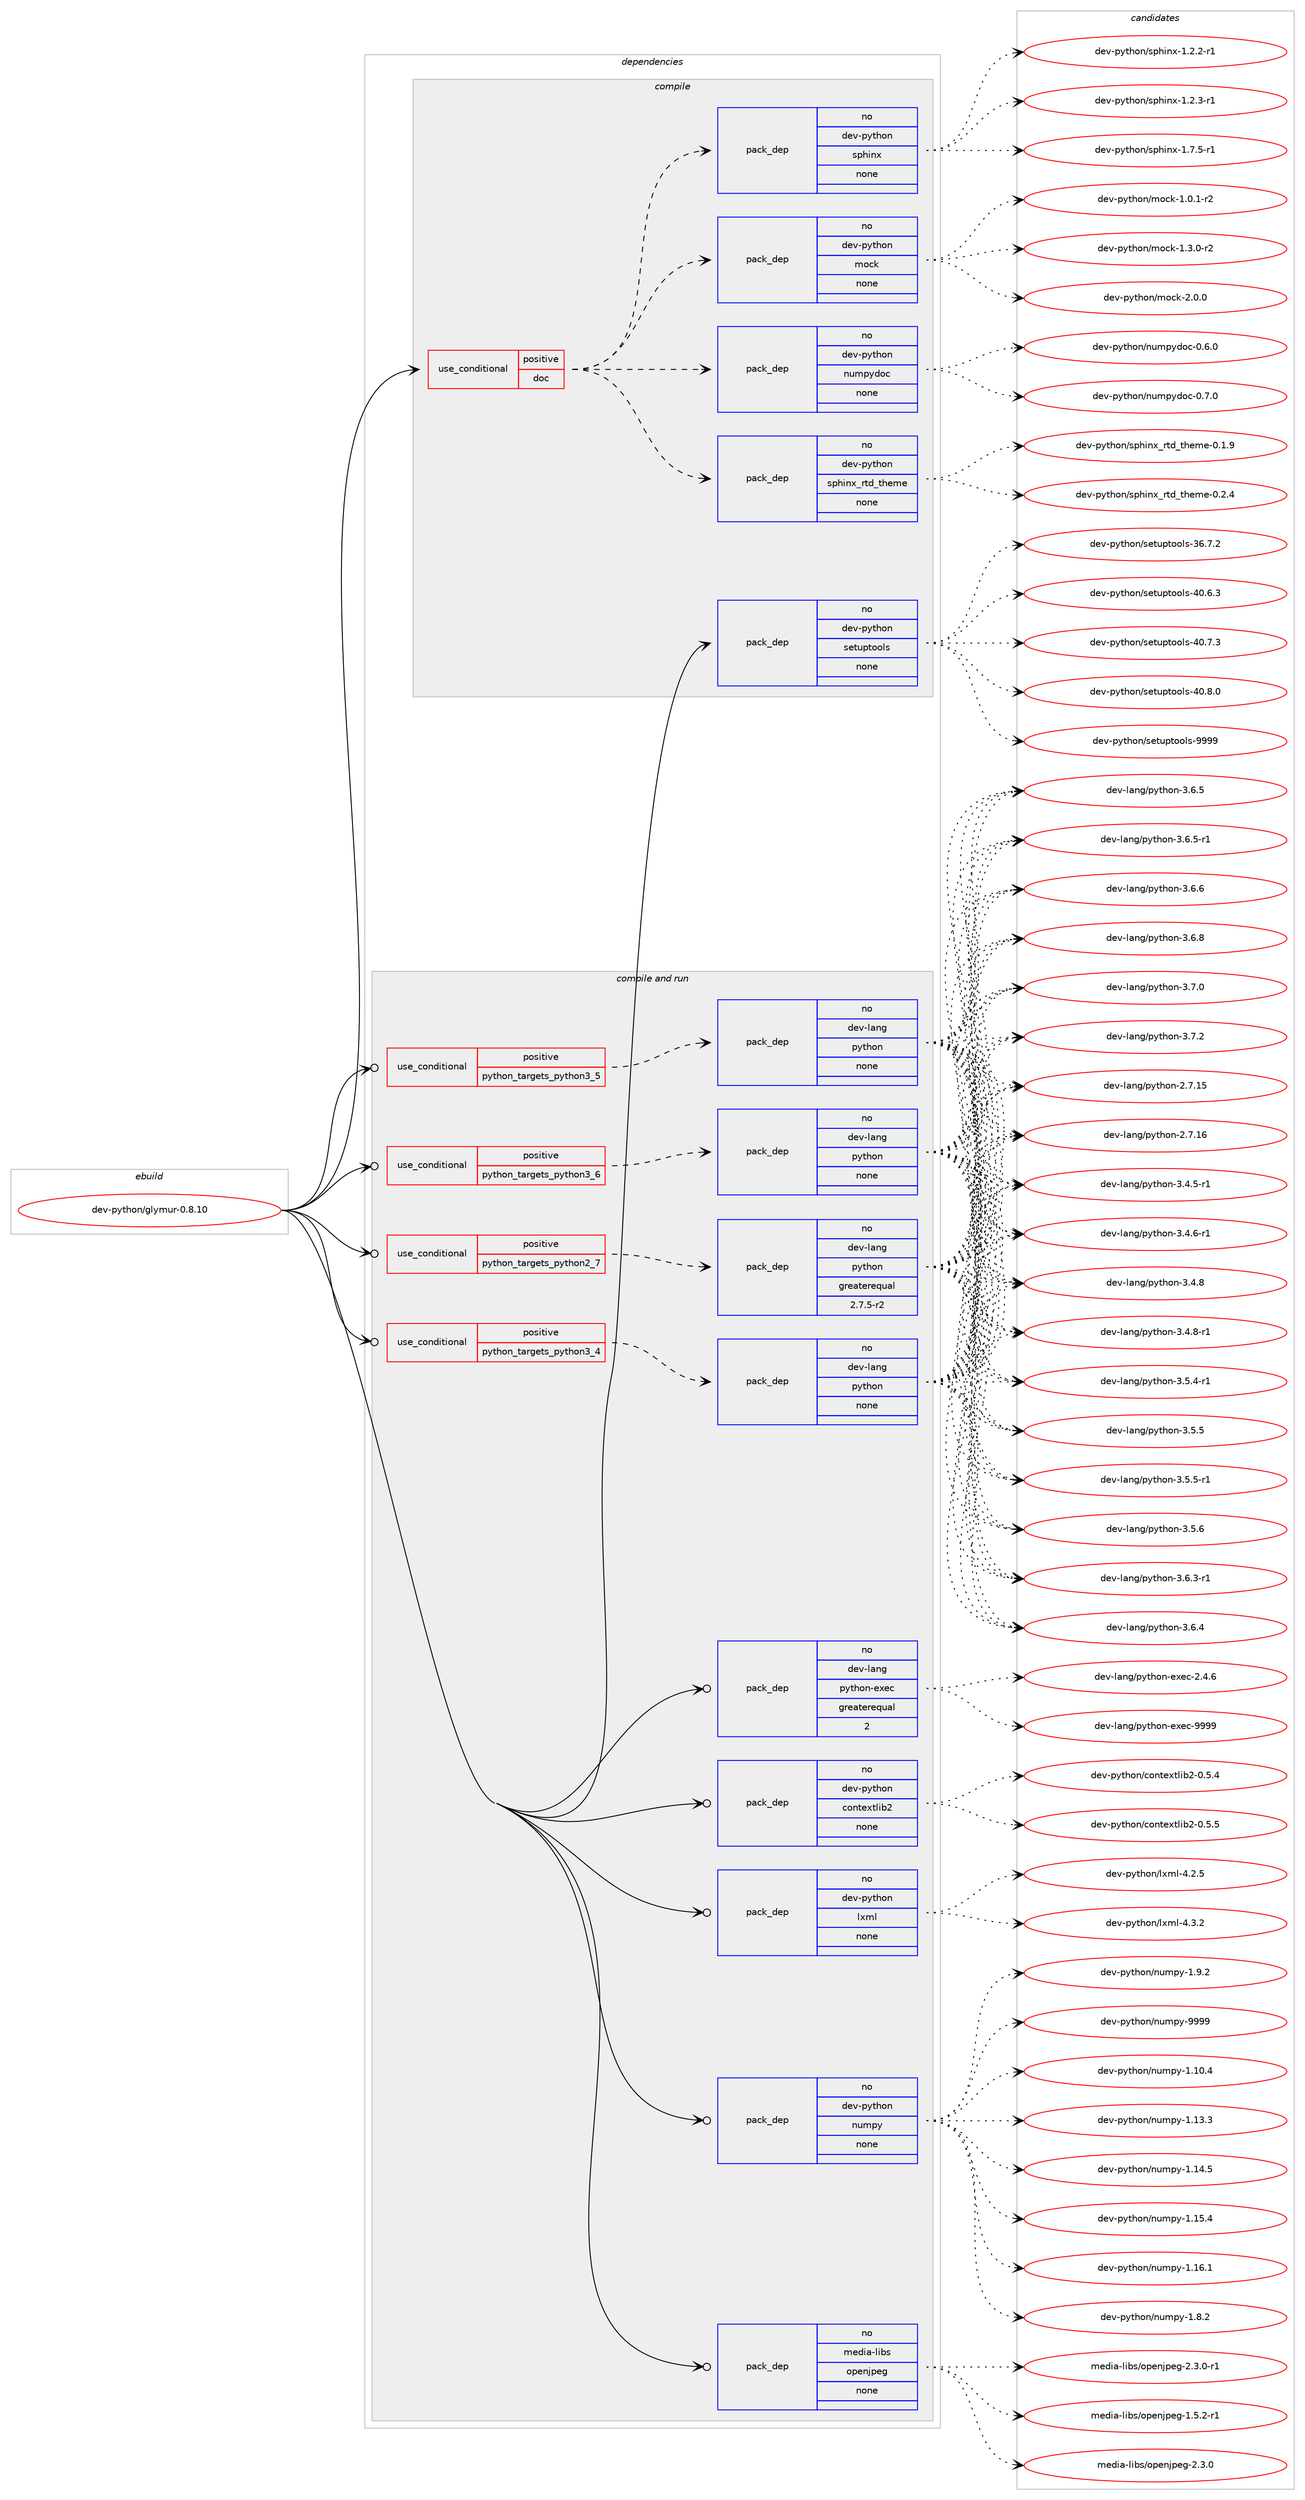 digraph prolog {

# *************
# Graph options
# *************

newrank=true;
concentrate=true;
compound=true;
graph [rankdir=LR,fontname=Helvetica,fontsize=10,ranksep=1.5];#, ranksep=2.5, nodesep=0.2];
edge  [arrowhead=vee];
node  [fontname=Helvetica,fontsize=10];

# **********
# The ebuild
# **********

subgraph cluster_leftcol {
color=gray;
rank=same;
label=<<i>ebuild</i>>;
id [label="dev-python/glymur-0.8.10", color=red, width=4, href="../dev-python/glymur-0.8.10.svg"];
}

# ****************
# The dependencies
# ****************

subgraph cluster_midcol {
color=gray;
label=<<i>dependencies</i>>;
subgraph cluster_compile {
fillcolor="#eeeeee";
style=filled;
label=<<i>compile</i>>;
subgraph cond375032 {
dependency1411468 [label=<<TABLE BORDER="0" CELLBORDER="1" CELLSPACING="0" CELLPADDING="4"><TR><TD ROWSPAN="3" CELLPADDING="10">use_conditional</TD></TR><TR><TD>positive</TD></TR><TR><TD>doc</TD></TR></TABLE>>, shape=none, color=red];
subgraph pack1013177 {
dependency1411469 [label=<<TABLE BORDER="0" CELLBORDER="1" CELLSPACING="0" CELLPADDING="4" WIDTH="220"><TR><TD ROWSPAN="6" CELLPADDING="30">pack_dep</TD></TR><TR><TD WIDTH="110">no</TD></TR><TR><TD>dev-python</TD></TR><TR><TD>mock</TD></TR><TR><TD>none</TD></TR><TR><TD></TD></TR></TABLE>>, shape=none, color=blue];
}
dependency1411468:e -> dependency1411469:w [weight=20,style="dashed",arrowhead="vee"];
subgraph pack1013178 {
dependency1411470 [label=<<TABLE BORDER="0" CELLBORDER="1" CELLSPACING="0" CELLPADDING="4" WIDTH="220"><TR><TD ROWSPAN="6" CELLPADDING="30">pack_dep</TD></TR><TR><TD WIDTH="110">no</TD></TR><TR><TD>dev-python</TD></TR><TR><TD>sphinx</TD></TR><TR><TD>none</TD></TR><TR><TD></TD></TR></TABLE>>, shape=none, color=blue];
}
dependency1411468:e -> dependency1411470:w [weight=20,style="dashed",arrowhead="vee"];
subgraph pack1013179 {
dependency1411471 [label=<<TABLE BORDER="0" CELLBORDER="1" CELLSPACING="0" CELLPADDING="4" WIDTH="220"><TR><TD ROWSPAN="6" CELLPADDING="30">pack_dep</TD></TR><TR><TD WIDTH="110">no</TD></TR><TR><TD>dev-python</TD></TR><TR><TD>sphinx_rtd_theme</TD></TR><TR><TD>none</TD></TR><TR><TD></TD></TR></TABLE>>, shape=none, color=blue];
}
dependency1411468:e -> dependency1411471:w [weight=20,style="dashed",arrowhead="vee"];
subgraph pack1013180 {
dependency1411472 [label=<<TABLE BORDER="0" CELLBORDER="1" CELLSPACING="0" CELLPADDING="4" WIDTH="220"><TR><TD ROWSPAN="6" CELLPADDING="30">pack_dep</TD></TR><TR><TD WIDTH="110">no</TD></TR><TR><TD>dev-python</TD></TR><TR><TD>numpydoc</TD></TR><TR><TD>none</TD></TR><TR><TD></TD></TR></TABLE>>, shape=none, color=blue];
}
dependency1411468:e -> dependency1411472:w [weight=20,style="dashed",arrowhead="vee"];
}
id:e -> dependency1411468:w [weight=20,style="solid",arrowhead="vee"];
subgraph pack1013181 {
dependency1411473 [label=<<TABLE BORDER="0" CELLBORDER="1" CELLSPACING="0" CELLPADDING="4" WIDTH="220"><TR><TD ROWSPAN="6" CELLPADDING="30">pack_dep</TD></TR><TR><TD WIDTH="110">no</TD></TR><TR><TD>dev-python</TD></TR><TR><TD>setuptools</TD></TR><TR><TD>none</TD></TR><TR><TD></TD></TR></TABLE>>, shape=none, color=blue];
}
id:e -> dependency1411473:w [weight=20,style="solid",arrowhead="vee"];
}
subgraph cluster_compileandrun {
fillcolor="#eeeeee";
style=filled;
label=<<i>compile and run</i>>;
subgraph cond375033 {
dependency1411474 [label=<<TABLE BORDER="0" CELLBORDER="1" CELLSPACING="0" CELLPADDING="4"><TR><TD ROWSPAN="3" CELLPADDING="10">use_conditional</TD></TR><TR><TD>positive</TD></TR><TR><TD>python_targets_python2_7</TD></TR></TABLE>>, shape=none, color=red];
subgraph pack1013182 {
dependency1411475 [label=<<TABLE BORDER="0" CELLBORDER="1" CELLSPACING="0" CELLPADDING="4" WIDTH="220"><TR><TD ROWSPAN="6" CELLPADDING="30">pack_dep</TD></TR><TR><TD WIDTH="110">no</TD></TR><TR><TD>dev-lang</TD></TR><TR><TD>python</TD></TR><TR><TD>greaterequal</TD></TR><TR><TD>2.7.5-r2</TD></TR></TABLE>>, shape=none, color=blue];
}
dependency1411474:e -> dependency1411475:w [weight=20,style="dashed",arrowhead="vee"];
}
id:e -> dependency1411474:w [weight=20,style="solid",arrowhead="odotvee"];
subgraph cond375034 {
dependency1411476 [label=<<TABLE BORDER="0" CELLBORDER="1" CELLSPACING="0" CELLPADDING="4"><TR><TD ROWSPAN="3" CELLPADDING="10">use_conditional</TD></TR><TR><TD>positive</TD></TR><TR><TD>python_targets_python3_4</TD></TR></TABLE>>, shape=none, color=red];
subgraph pack1013183 {
dependency1411477 [label=<<TABLE BORDER="0" CELLBORDER="1" CELLSPACING="0" CELLPADDING="4" WIDTH="220"><TR><TD ROWSPAN="6" CELLPADDING="30">pack_dep</TD></TR><TR><TD WIDTH="110">no</TD></TR><TR><TD>dev-lang</TD></TR><TR><TD>python</TD></TR><TR><TD>none</TD></TR><TR><TD></TD></TR></TABLE>>, shape=none, color=blue];
}
dependency1411476:e -> dependency1411477:w [weight=20,style="dashed",arrowhead="vee"];
}
id:e -> dependency1411476:w [weight=20,style="solid",arrowhead="odotvee"];
subgraph cond375035 {
dependency1411478 [label=<<TABLE BORDER="0" CELLBORDER="1" CELLSPACING="0" CELLPADDING="4"><TR><TD ROWSPAN="3" CELLPADDING="10">use_conditional</TD></TR><TR><TD>positive</TD></TR><TR><TD>python_targets_python3_5</TD></TR></TABLE>>, shape=none, color=red];
subgraph pack1013184 {
dependency1411479 [label=<<TABLE BORDER="0" CELLBORDER="1" CELLSPACING="0" CELLPADDING="4" WIDTH="220"><TR><TD ROWSPAN="6" CELLPADDING="30">pack_dep</TD></TR><TR><TD WIDTH="110">no</TD></TR><TR><TD>dev-lang</TD></TR><TR><TD>python</TD></TR><TR><TD>none</TD></TR><TR><TD></TD></TR></TABLE>>, shape=none, color=blue];
}
dependency1411478:e -> dependency1411479:w [weight=20,style="dashed",arrowhead="vee"];
}
id:e -> dependency1411478:w [weight=20,style="solid",arrowhead="odotvee"];
subgraph cond375036 {
dependency1411480 [label=<<TABLE BORDER="0" CELLBORDER="1" CELLSPACING="0" CELLPADDING="4"><TR><TD ROWSPAN="3" CELLPADDING="10">use_conditional</TD></TR><TR><TD>positive</TD></TR><TR><TD>python_targets_python3_6</TD></TR></TABLE>>, shape=none, color=red];
subgraph pack1013185 {
dependency1411481 [label=<<TABLE BORDER="0" CELLBORDER="1" CELLSPACING="0" CELLPADDING="4" WIDTH="220"><TR><TD ROWSPAN="6" CELLPADDING="30">pack_dep</TD></TR><TR><TD WIDTH="110">no</TD></TR><TR><TD>dev-lang</TD></TR><TR><TD>python</TD></TR><TR><TD>none</TD></TR><TR><TD></TD></TR></TABLE>>, shape=none, color=blue];
}
dependency1411480:e -> dependency1411481:w [weight=20,style="dashed",arrowhead="vee"];
}
id:e -> dependency1411480:w [weight=20,style="solid",arrowhead="odotvee"];
subgraph pack1013186 {
dependency1411482 [label=<<TABLE BORDER="0" CELLBORDER="1" CELLSPACING="0" CELLPADDING="4" WIDTH="220"><TR><TD ROWSPAN="6" CELLPADDING="30">pack_dep</TD></TR><TR><TD WIDTH="110">no</TD></TR><TR><TD>dev-lang</TD></TR><TR><TD>python-exec</TD></TR><TR><TD>greaterequal</TD></TR><TR><TD>2</TD></TR></TABLE>>, shape=none, color=blue];
}
id:e -> dependency1411482:w [weight=20,style="solid",arrowhead="odotvee"];
subgraph pack1013187 {
dependency1411483 [label=<<TABLE BORDER="0" CELLBORDER="1" CELLSPACING="0" CELLPADDING="4" WIDTH="220"><TR><TD ROWSPAN="6" CELLPADDING="30">pack_dep</TD></TR><TR><TD WIDTH="110">no</TD></TR><TR><TD>dev-python</TD></TR><TR><TD>contextlib2</TD></TR><TR><TD>none</TD></TR><TR><TD></TD></TR></TABLE>>, shape=none, color=blue];
}
id:e -> dependency1411483:w [weight=20,style="solid",arrowhead="odotvee"];
subgraph pack1013188 {
dependency1411484 [label=<<TABLE BORDER="0" CELLBORDER="1" CELLSPACING="0" CELLPADDING="4" WIDTH="220"><TR><TD ROWSPAN="6" CELLPADDING="30">pack_dep</TD></TR><TR><TD WIDTH="110">no</TD></TR><TR><TD>dev-python</TD></TR><TR><TD>lxml</TD></TR><TR><TD>none</TD></TR><TR><TD></TD></TR></TABLE>>, shape=none, color=blue];
}
id:e -> dependency1411484:w [weight=20,style="solid",arrowhead="odotvee"];
subgraph pack1013189 {
dependency1411485 [label=<<TABLE BORDER="0" CELLBORDER="1" CELLSPACING="0" CELLPADDING="4" WIDTH="220"><TR><TD ROWSPAN="6" CELLPADDING="30">pack_dep</TD></TR><TR><TD WIDTH="110">no</TD></TR><TR><TD>dev-python</TD></TR><TR><TD>numpy</TD></TR><TR><TD>none</TD></TR><TR><TD></TD></TR></TABLE>>, shape=none, color=blue];
}
id:e -> dependency1411485:w [weight=20,style="solid",arrowhead="odotvee"];
subgraph pack1013190 {
dependency1411486 [label=<<TABLE BORDER="0" CELLBORDER="1" CELLSPACING="0" CELLPADDING="4" WIDTH="220"><TR><TD ROWSPAN="6" CELLPADDING="30">pack_dep</TD></TR><TR><TD WIDTH="110">no</TD></TR><TR><TD>media-libs</TD></TR><TR><TD>openjpeg</TD></TR><TR><TD>none</TD></TR><TR><TD></TD></TR></TABLE>>, shape=none, color=blue];
}
id:e -> dependency1411486:w [weight=20,style="solid",arrowhead="odotvee"];
}
subgraph cluster_run {
fillcolor="#eeeeee";
style=filled;
label=<<i>run</i>>;
}
}

# **************
# The candidates
# **************

subgraph cluster_choices {
rank=same;
color=gray;
label=<<i>candidates</i>>;

subgraph choice1013177 {
color=black;
nodesep=1;
choice1001011184511212111610411111047109111991074549464846494511450 [label="dev-python/mock-1.0.1-r2", color=red, width=4,href="../dev-python/mock-1.0.1-r2.svg"];
choice1001011184511212111610411111047109111991074549465146484511450 [label="dev-python/mock-1.3.0-r2", color=red, width=4,href="../dev-python/mock-1.3.0-r2.svg"];
choice100101118451121211161041111104710911199107455046484648 [label="dev-python/mock-2.0.0", color=red, width=4,href="../dev-python/mock-2.0.0.svg"];
dependency1411469:e -> choice1001011184511212111610411111047109111991074549464846494511450:w [style=dotted,weight="100"];
dependency1411469:e -> choice1001011184511212111610411111047109111991074549465146484511450:w [style=dotted,weight="100"];
dependency1411469:e -> choice100101118451121211161041111104710911199107455046484648:w [style=dotted,weight="100"];
}
subgraph choice1013178 {
color=black;
nodesep=1;
choice10010111845112121116104111110471151121041051101204549465046504511449 [label="dev-python/sphinx-1.2.2-r1", color=red, width=4,href="../dev-python/sphinx-1.2.2-r1.svg"];
choice10010111845112121116104111110471151121041051101204549465046514511449 [label="dev-python/sphinx-1.2.3-r1", color=red, width=4,href="../dev-python/sphinx-1.2.3-r1.svg"];
choice10010111845112121116104111110471151121041051101204549465546534511449 [label="dev-python/sphinx-1.7.5-r1", color=red, width=4,href="../dev-python/sphinx-1.7.5-r1.svg"];
dependency1411470:e -> choice10010111845112121116104111110471151121041051101204549465046504511449:w [style=dotted,weight="100"];
dependency1411470:e -> choice10010111845112121116104111110471151121041051101204549465046514511449:w [style=dotted,weight="100"];
dependency1411470:e -> choice10010111845112121116104111110471151121041051101204549465546534511449:w [style=dotted,weight="100"];
}
subgraph choice1013179 {
color=black;
nodesep=1;
choice10010111845112121116104111110471151121041051101209511411610095116104101109101454846494657 [label="dev-python/sphinx_rtd_theme-0.1.9", color=red, width=4,href="../dev-python/sphinx_rtd_theme-0.1.9.svg"];
choice10010111845112121116104111110471151121041051101209511411610095116104101109101454846504652 [label="dev-python/sphinx_rtd_theme-0.2.4", color=red, width=4,href="../dev-python/sphinx_rtd_theme-0.2.4.svg"];
dependency1411471:e -> choice10010111845112121116104111110471151121041051101209511411610095116104101109101454846494657:w [style=dotted,weight="100"];
dependency1411471:e -> choice10010111845112121116104111110471151121041051101209511411610095116104101109101454846504652:w [style=dotted,weight="100"];
}
subgraph choice1013180 {
color=black;
nodesep=1;
choice100101118451121211161041111104711011710911212110011199454846544648 [label="dev-python/numpydoc-0.6.0", color=red, width=4,href="../dev-python/numpydoc-0.6.0.svg"];
choice100101118451121211161041111104711011710911212110011199454846554648 [label="dev-python/numpydoc-0.7.0", color=red, width=4,href="../dev-python/numpydoc-0.7.0.svg"];
dependency1411472:e -> choice100101118451121211161041111104711011710911212110011199454846544648:w [style=dotted,weight="100"];
dependency1411472:e -> choice100101118451121211161041111104711011710911212110011199454846554648:w [style=dotted,weight="100"];
}
subgraph choice1013181 {
color=black;
nodesep=1;
choice100101118451121211161041111104711510111611711211611111110811545515446554650 [label="dev-python/setuptools-36.7.2", color=red, width=4,href="../dev-python/setuptools-36.7.2.svg"];
choice100101118451121211161041111104711510111611711211611111110811545524846544651 [label="dev-python/setuptools-40.6.3", color=red, width=4,href="../dev-python/setuptools-40.6.3.svg"];
choice100101118451121211161041111104711510111611711211611111110811545524846554651 [label="dev-python/setuptools-40.7.3", color=red, width=4,href="../dev-python/setuptools-40.7.3.svg"];
choice100101118451121211161041111104711510111611711211611111110811545524846564648 [label="dev-python/setuptools-40.8.0", color=red, width=4,href="../dev-python/setuptools-40.8.0.svg"];
choice10010111845112121116104111110471151011161171121161111111081154557575757 [label="dev-python/setuptools-9999", color=red, width=4,href="../dev-python/setuptools-9999.svg"];
dependency1411473:e -> choice100101118451121211161041111104711510111611711211611111110811545515446554650:w [style=dotted,weight="100"];
dependency1411473:e -> choice100101118451121211161041111104711510111611711211611111110811545524846544651:w [style=dotted,weight="100"];
dependency1411473:e -> choice100101118451121211161041111104711510111611711211611111110811545524846554651:w [style=dotted,weight="100"];
dependency1411473:e -> choice100101118451121211161041111104711510111611711211611111110811545524846564648:w [style=dotted,weight="100"];
dependency1411473:e -> choice10010111845112121116104111110471151011161171121161111111081154557575757:w [style=dotted,weight="100"];
}
subgraph choice1013182 {
color=black;
nodesep=1;
choice10010111845108971101034711212111610411111045504655464953 [label="dev-lang/python-2.7.15", color=red, width=4,href="../dev-lang/python-2.7.15.svg"];
choice10010111845108971101034711212111610411111045504655464954 [label="dev-lang/python-2.7.16", color=red, width=4,href="../dev-lang/python-2.7.16.svg"];
choice1001011184510897110103471121211161041111104551465246534511449 [label="dev-lang/python-3.4.5-r1", color=red, width=4,href="../dev-lang/python-3.4.5-r1.svg"];
choice1001011184510897110103471121211161041111104551465246544511449 [label="dev-lang/python-3.4.6-r1", color=red, width=4,href="../dev-lang/python-3.4.6-r1.svg"];
choice100101118451089711010347112121116104111110455146524656 [label="dev-lang/python-3.4.8", color=red, width=4,href="../dev-lang/python-3.4.8.svg"];
choice1001011184510897110103471121211161041111104551465246564511449 [label="dev-lang/python-3.4.8-r1", color=red, width=4,href="../dev-lang/python-3.4.8-r1.svg"];
choice1001011184510897110103471121211161041111104551465346524511449 [label="dev-lang/python-3.5.4-r1", color=red, width=4,href="../dev-lang/python-3.5.4-r1.svg"];
choice100101118451089711010347112121116104111110455146534653 [label="dev-lang/python-3.5.5", color=red, width=4,href="../dev-lang/python-3.5.5.svg"];
choice1001011184510897110103471121211161041111104551465346534511449 [label="dev-lang/python-3.5.5-r1", color=red, width=4,href="../dev-lang/python-3.5.5-r1.svg"];
choice100101118451089711010347112121116104111110455146534654 [label="dev-lang/python-3.5.6", color=red, width=4,href="../dev-lang/python-3.5.6.svg"];
choice1001011184510897110103471121211161041111104551465446514511449 [label="dev-lang/python-3.6.3-r1", color=red, width=4,href="../dev-lang/python-3.6.3-r1.svg"];
choice100101118451089711010347112121116104111110455146544652 [label="dev-lang/python-3.6.4", color=red, width=4,href="../dev-lang/python-3.6.4.svg"];
choice100101118451089711010347112121116104111110455146544653 [label="dev-lang/python-3.6.5", color=red, width=4,href="../dev-lang/python-3.6.5.svg"];
choice1001011184510897110103471121211161041111104551465446534511449 [label="dev-lang/python-3.6.5-r1", color=red, width=4,href="../dev-lang/python-3.6.5-r1.svg"];
choice100101118451089711010347112121116104111110455146544654 [label="dev-lang/python-3.6.6", color=red, width=4,href="../dev-lang/python-3.6.6.svg"];
choice100101118451089711010347112121116104111110455146544656 [label="dev-lang/python-3.6.8", color=red, width=4,href="../dev-lang/python-3.6.8.svg"];
choice100101118451089711010347112121116104111110455146554648 [label="dev-lang/python-3.7.0", color=red, width=4,href="../dev-lang/python-3.7.0.svg"];
choice100101118451089711010347112121116104111110455146554650 [label="dev-lang/python-3.7.2", color=red, width=4,href="../dev-lang/python-3.7.2.svg"];
dependency1411475:e -> choice10010111845108971101034711212111610411111045504655464953:w [style=dotted,weight="100"];
dependency1411475:e -> choice10010111845108971101034711212111610411111045504655464954:w [style=dotted,weight="100"];
dependency1411475:e -> choice1001011184510897110103471121211161041111104551465246534511449:w [style=dotted,weight="100"];
dependency1411475:e -> choice1001011184510897110103471121211161041111104551465246544511449:w [style=dotted,weight="100"];
dependency1411475:e -> choice100101118451089711010347112121116104111110455146524656:w [style=dotted,weight="100"];
dependency1411475:e -> choice1001011184510897110103471121211161041111104551465246564511449:w [style=dotted,weight="100"];
dependency1411475:e -> choice1001011184510897110103471121211161041111104551465346524511449:w [style=dotted,weight="100"];
dependency1411475:e -> choice100101118451089711010347112121116104111110455146534653:w [style=dotted,weight="100"];
dependency1411475:e -> choice1001011184510897110103471121211161041111104551465346534511449:w [style=dotted,weight="100"];
dependency1411475:e -> choice100101118451089711010347112121116104111110455146534654:w [style=dotted,weight="100"];
dependency1411475:e -> choice1001011184510897110103471121211161041111104551465446514511449:w [style=dotted,weight="100"];
dependency1411475:e -> choice100101118451089711010347112121116104111110455146544652:w [style=dotted,weight="100"];
dependency1411475:e -> choice100101118451089711010347112121116104111110455146544653:w [style=dotted,weight="100"];
dependency1411475:e -> choice1001011184510897110103471121211161041111104551465446534511449:w [style=dotted,weight="100"];
dependency1411475:e -> choice100101118451089711010347112121116104111110455146544654:w [style=dotted,weight="100"];
dependency1411475:e -> choice100101118451089711010347112121116104111110455146544656:w [style=dotted,weight="100"];
dependency1411475:e -> choice100101118451089711010347112121116104111110455146554648:w [style=dotted,weight="100"];
dependency1411475:e -> choice100101118451089711010347112121116104111110455146554650:w [style=dotted,weight="100"];
}
subgraph choice1013183 {
color=black;
nodesep=1;
choice10010111845108971101034711212111610411111045504655464953 [label="dev-lang/python-2.7.15", color=red, width=4,href="../dev-lang/python-2.7.15.svg"];
choice10010111845108971101034711212111610411111045504655464954 [label="dev-lang/python-2.7.16", color=red, width=4,href="../dev-lang/python-2.7.16.svg"];
choice1001011184510897110103471121211161041111104551465246534511449 [label="dev-lang/python-3.4.5-r1", color=red, width=4,href="../dev-lang/python-3.4.5-r1.svg"];
choice1001011184510897110103471121211161041111104551465246544511449 [label="dev-lang/python-3.4.6-r1", color=red, width=4,href="../dev-lang/python-3.4.6-r1.svg"];
choice100101118451089711010347112121116104111110455146524656 [label="dev-lang/python-3.4.8", color=red, width=4,href="../dev-lang/python-3.4.8.svg"];
choice1001011184510897110103471121211161041111104551465246564511449 [label="dev-lang/python-3.4.8-r1", color=red, width=4,href="../dev-lang/python-3.4.8-r1.svg"];
choice1001011184510897110103471121211161041111104551465346524511449 [label="dev-lang/python-3.5.4-r1", color=red, width=4,href="../dev-lang/python-3.5.4-r1.svg"];
choice100101118451089711010347112121116104111110455146534653 [label="dev-lang/python-3.5.5", color=red, width=4,href="../dev-lang/python-3.5.5.svg"];
choice1001011184510897110103471121211161041111104551465346534511449 [label="dev-lang/python-3.5.5-r1", color=red, width=4,href="../dev-lang/python-3.5.5-r1.svg"];
choice100101118451089711010347112121116104111110455146534654 [label="dev-lang/python-3.5.6", color=red, width=4,href="../dev-lang/python-3.5.6.svg"];
choice1001011184510897110103471121211161041111104551465446514511449 [label="dev-lang/python-3.6.3-r1", color=red, width=4,href="../dev-lang/python-3.6.3-r1.svg"];
choice100101118451089711010347112121116104111110455146544652 [label="dev-lang/python-3.6.4", color=red, width=4,href="../dev-lang/python-3.6.4.svg"];
choice100101118451089711010347112121116104111110455146544653 [label="dev-lang/python-3.6.5", color=red, width=4,href="../dev-lang/python-3.6.5.svg"];
choice1001011184510897110103471121211161041111104551465446534511449 [label="dev-lang/python-3.6.5-r1", color=red, width=4,href="../dev-lang/python-3.6.5-r1.svg"];
choice100101118451089711010347112121116104111110455146544654 [label="dev-lang/python-3.6.6", color=red, width=4,href="../dev-lang/python-3.6.6.svg"];
choice100101118451089711010347112121116104111110455146544656 [label="dev-lang/python-3.6.8", color=red, width=4,href="../dev-lang/python-3.6.8.svg"];
choice100101118451089711010347112121116104111110455146554648 [label="dev-lang/python-3.7.0", color=red, width=4,href="../dev-lang/python-3.7.0.svg"];
choice100101118451089711010347112121116104111110455146554650 [label="dev-lang/python-3.7.2", color=red, width=4,href="../dev-lang/python-3.7.2.svg"];
dependency1411477:e -> choice10010111845108971101034711212111610411111045504655464953:w [style=dotted,weight="100"];
dependency1411477:e -> choice10010111845108971101034711212111610411111045504655464954:w [style=dotted,weight="100"];
dependency1411477:e -> choice1001011184510897110103471121211161041111104551465246534511449:w [style=dotted,weight="100"];
dependency1411477:e -> choice1001011184510897110103471121211161041111104551465246544511449:w [style=dotted,weight="100"];
dependency1411477:e -> choice100101118451089711010347112121116104111110455146524656:w [style=dotted,weight="100"];
dependency1411477:e -> choice1001011184510897110103471121211161041111104551465246564511449:w [style=dotted,weight="100"];
dependency1411477:e -> choice1001011184510897110103471121211161041111104551465346524511449:w [style=dotted,weight="100"];
dependency1411477:e -> choice100101118451089711010347112121116104111110455146534653:w [style=dotted,weight="100"];
dependency1411477:e -> choice1001011184510897110103471121211161041111104551465346534511449:w [style=dotted,weight="100"];
dependency1411477:e -> choice100101118451089711010347112121116104111110455146534654:w [style=dotted,weight="100"];
dependency1411477:e -> choice1001011184510897110103471121211161041111104551465446514511449:w [style=dotted,weight="100"];
dependency1411477:e -> choice100101118451089711010347112121116104111110455146544652:w [style=dotted,weight="100"];
dependency1411477:e -> choice100101118451089711010347112121116104111110455146544653:w [style=dotted,weight="100"];
dependency1411477:e -> choice1001011184510897110103471121211161041111104551465446534511449:w [style=dotted,weight="100"];
dependency1411477:e -> choice100101118451089711010347112121116104111110455146544654:w [style=dotted,weight="100"];
dependency1411477:e -> choice100101118451089711010347112121116104111110455146544656:w [style=dotted,weight="100"];
dependency1411477:e -> choice100101118451089711010347112121116104111110455146554648:w [style=dotted,weight="100"];
dependency1411477:e -> choice100101118451089711010347112121116104111110455146554650:w [style=dotted,weight="100"];
}
subgraph choice1013184 {
color=black;
nodesep=1;
choice10010111845108971101034711212111610411111045504655464953 [label="dev-lang/python-2.7.15", color=red, width=4,href="../dev-lang/python-2.7.15.svg"];
choice10010111845108971101034711212111610411111045504655464954 [label="dev-lang/python-2.7.16", color=red, width=4,href="../dev-lang/python-2.7.16.svg"];
choice1001011184510897110103471121211161041111104551465246534511449 [label="dev-lang/python-3.4.5-r1", color=red, width=4,href="../dev-lang/python-3.4.5-r1.svg"];
choice1001011184510897110103471121211161041111104551465246544511449 [label="dev-lang/python-3.4.6-r1", color=red, width=4,href="../dev-lang/python-3.4.6-r1.svg"];
choice100101118451089711010347112121116104111110455146524656 [label="dev-lang/python-3.4.8", color=red, width=4,href="../dev-lang/python-3.4.8.svg"];
choice1001011184510897110103471121211161041111104551465246564511449 [label="dev-lang/python-3.4.8-r1", color=red, width=4,href="../dev-lang/python-3.4.8-r1.svg"];
choice1001011184510897110103471121211161041111104551465346524511449 [label="dev-lang/python-3.5.4-r1", color=red, width=4,href="../dev-lang/python-3.5.4-r1.svg"];
choice100101118451089711010347112121116104111110455146534653 [label="dev-lang/python-3.5.5", color=red, width=4,href="../dev-lang/python-3.5.5.svg"];
choice1001011184510897110103471121211161041111104551465346534511449 [label="dev-lang/python-3.5.5-r1", color=red, width=4,href="../dev-lang/python-3.5.5-r1.svg"];
choice100101118451089711010347112121116104111110455146534654 [label="dev-lang/python-3.5.6", color=red, width=4,href="../dev-lang/python-3.5.6.svg"];
choice1001011184510897110103471121211161041111104551465446514511449 [label="dev-lang/python-3.6.3-r1", color=red, width=4,href="../dev-lang/python-3.6.3-r1.svg"];
choice100101118451089711010347112121116104111110455146544652 [label="dev-lang/python-3.6.4", color=red, width=4,href="../dev-lang/python-3.6.4.svg"];
choice100101118451089711010347112121116104111110455146544653 [label="dev-lang/python-3.6.5", color=red, width=4,href="../dev-lang/python-3.6.5.svg"];
choice1001011184510897110103471121211161041111104551465446534511449 [label="dev-lang/python-3.6.5-r1", color=red, width=4,href="../dev-lang/python-3.6.5-r1.svg"];
choice100101118451089711010347112121116104111110455146544654 [label="dev-lang/python-3.6.6", color=red, width=4,href="../dev-lang/python-3.6.6.svg"];
choice100101118451089711010347112121116104111110455146544656 [label="dev-lang/python-3.6.8", color=red, width=4,href="../dev-lang/python-3.6.8.svg"];
choice100101118451089711010347112121116104111110455146554648 [label="dev-lang/python-3.7.0", color=red, width=4,href="../dev-lang/python-3.7.0.svg"];
choice100101118451089711010347112121116104111110455146554650 [label="dev-lang/python-3.7.2", color=red, width=4,href="../dev-lang/python-3.7.2.svg"];
dependency1411479:e -> choice10010111845108971101034711212111610411111045504655464953:w [style=dotted,weight="100"];
dependency1411479:e -> choice10010111845108971101034711212111610411111045504655464954:w [style=dotted,weight="100"];
dependency1411479:e -> choice1001011184510897110103471121211161041111104551465246534511449:w [style=dotted,weight="100"];
dependency1411479:e -> choice1001011184510897110103471121211161041111104551465246544511449:w [style=dotted,weight="100"];
dependency1411479:e -> choice100101118451089711010347112121116104111110455146524656:w [style=dotted,weight="100"];
dependency1411479:e -> choice1001011184510897110103471121211161041111104551465246564511449:w [style=dotted,weight="100"];
dependency1411479:e -> choice1001011184510897110103471121211161041111104551465346524511449:w [style=dotted,weight="100"];
dependency1411479:e -> choice100101118451089711010347112121116104111110455146534653:w [style=dotted,weight="100"];
dependency1411479:e -> choice1001011184510897110103471121211161041111104551465346534511449:w [style=dotted,weight="100"];
dependency1411479:e -> choice100101118451089711010347112121116104111110455146534654:w [style=dotted,weight="100"];
dependency1411479:e -> choice1001011184510897110103471121211161041111104551465446514511449:w [style=dotted,weight="100"];
dependency1411479:e -> choice100101118451089711010347112121116104111110455146544652:w [style=dotted,weight="100"];
dependency1411479:e -> choice100101118451089711010347112121116104111110455146544653:w [style=dotted,weight="100"];
dependency1411479:e -> choice1001011184510897110103471121211161041111104551465446534511449:w [style=dotted,weight="100"];
dependency1411479:e -> choice100101118451089711010347112121116104111110455146544654:w [style=dotted,weight="100"];
dependency1411479:e -> choice100101118451089711010347112121116104111110455146544656:w [style=dotted,weight="100"];
dependency1411479:e -> choice100101118451089711010347112121116104111110455146554648:w [style=dotted,weight="100"];
dependency1411479:e -> choice100101118451089711010347112121116104111110455146554650:w [style=dotted,weight="100"];
}
subgraph choice1013185 {
color=black;
nodesep=1;
choice10010111845108971101034711212111610411111045504655464953 [label="dev-lang/python-2.7.15", color=red, width=4,href="../dev-lang/python-2.7.15.svg"];
choice10010111845108971101034711212111610411111045504655464954 [label="dev-lang/python-2.7.16", color=red, width=4,href="../dev-lang/python-2.7.16.svg"];
choice1001011184510897110103471121211161041111104551465246534511449 [label="dev-lang/python-3.4.5-r1", color=red, width=4,href="../dev-lang/python-3.4.5-r1.svg"];
choice1001011184510897110103471121211161041111104551465246544511449 [label="dev-lang/python-3.4.6-r1", color=red, width=4,href="../dev-lang/python-3.4.6-r1.svg"];
choice100101118451089711010347112121116104111110455146524656 [label="dev-lang/python-3.4.8", color=red, width=4,href="../dev-lang/python-3.4.8.svg"];
choice1001011184510897110103471121211161041111104551465246564511449 [label="dev-lang/python-3.4.8-r1", color=red, width=4,href="../dev-lang/python-3.4.8-r1.svg"];
choice1001011184510897110103471121211161041111104551465346524511449 [label="dev-lang/python-3.5.4-r1", color=red, width=4,href="../dev-lang/python-3.5.4-r1.svg"];
choice100101118451089711010347112121116104111110455146534653 [label="dev-lang/python-3.5.5", color=red, width=4,href="../dev-lang/python-3.5.5.svg"];
choice1001011184510897110103471121211161041111104551465346534511449 [label="dev-lang/python-3.5.5-r1", color=red, width=4,href="../dev-lang/python-3.5.5-r1.svg"];
choice100101118451089711010347112121116104111110455146534654 [label="dev-lang/python-3.5.6", color=red, width=4,href="../dev-lang/python-3.5.6.svg"];
choice1001011184510897110103471121211161041111104551465446514511449 [label="dev-lang/python-3.6.3-r1", color=red, width=4,href="../dev-lang/python-3.6.3-r1.svg"];
choice100101118451089711010347112121116104111110455146544652 [label="dev-lang/python-3.6.4", color=red, width=4,href="../dev-lang/python-3.6.4.svg"];
choice100101118451089711010347112121116104111110455146544653 [label="dev-lang/python-3.6.5", color=red, width=4,href="../dev-lang/python-3.6.5.svg"];
choice1001011184510897110103471121211161041111104551465446534511449 [label="dev-lang/python-3.6.5-r1", color=red, width=4,href="../dev-lang/python-3.6.5-r1.svg"];
choice100101118451089711010347112121116104111110455146544654 [label="dev-lang/python-3.6.6", color=red, width=4,href="../dev-lang/python-3.6.6.svg"];
choice100101118451089711010347112121116104111110455146544656 [label="dev-lang/python-3.6.8", color=red, width=4,href="../dev-lang/python-3.6.8.svg"];
choice100101118451089711010347112121116104111110455146554648 [label="dev-lang/python-3.7.0", color=red, width=4,href="../dev-lang/python-3.7.0.svg"];
choice100101118451089711010347112121116104111110455146554650 [label="dev-lang/python-3.7.2", color=red, width=4,href="../dev-lang/python-3.7.2.svg"];
dependency1411481:e -> choice10010111845108971101034711212111610411111045504655464953:w [style=dotted,weight="100"];
dependency1411481:e -> choice10010111845108971101034711212111610411111045504655464954:w [style=dotted,weight="100"];
dependency1411481:e -> choice1001011184510897110103471121211161041111104551465246534511449:w [style=dotted,weight="100"];
dependency1411481:e -> choice1001011184510897110103471121211161041111104551465246544511449:w [style=dotted,weight="100"];
dependency1411481:e -> choice100101118451089711010347112121116104111110455146524656:w [style=dotted,weight="100"];
dependency1411481:e -> choice1001011184510897110103471121211161041111104551465246564511449:w [style=dotted,weight="100"];
dependency1411481:e -> choice1001011184510897110103471121211161041111104551465346524511449:w [style=dotted,weight="100"];
dependency1411481:e -> choice100101118451089711010347112121116104111110455146534653:w [style=dotted,weight="100"];
dependency1411481:e -> choice1001011184510897110103471121211161041111104551465346534511449:w [style=dotted,weight="100"];
dependency1411481:e -> choice100101118451089711010347112121116104111110455146534654:w [style=dotted,weight="100"];
dependency1411481:e -> choice1001011184510897110103471121211161041111104551465446514511449:w [style=dotted,weight="100"];
dependency1411481:e -> choice100101118451089711010347112121116104111110455146544652:w [style=dotted,weight="100"];
dependency1411481:e -> choice100101118451089711010347112121116104111110455146544653:w [style=dotted,weight="100"];
dependency1411481:e -> choice1001011184510897110103471121211161041111104551465446534511449:w [style=dotted,weight="100"];
dependency1411481:e -> choice100101118451089711010347112121116104111110455146544654:w [style=dotted,weight="100"];
dependency1411481:e -> choice100101118451089711010347112121116104111110455146544656:w [style=dotted,weight="100"];
dependency1411481:e -> choice100101118451089711010347112121116104111110455146554648:w [style=dotted,weight="100"];
dependency1411481:e -> choice100101118451089711010347112121116104111110455146554650:w [style=dotted,weight="100"];
}
subgraph choice1013186 {
color=black;
nodesep=1;
choice1001011184510897110103471121211161041111104510112010199455046524654 [label="dev-lang/python-exec-2.4.6", color=red, width=4,href="../dev-lang/python-exec-2.4.6.svg"];
choice10010111845108971101034711212111610411111045101120101994557575757 [label="dev-lang/python-exec-9999", color=red, width=4,href="../dev-lang/python-exec-9999.svg"];
dependency1411482:e -> choice1001011184510897110103471121211161041111104510112010199455046524654:w [style=dotted,weight="100"];
dependency1411482:e -> choice10010111845108971101034711212111610411111045101120101994557575757:w [style=dotted,weight="100"];
}
subgraph choice1013187 {
color=black;
nodesep=1;
choice1001011184511212111610411111047991111101161011201161081059850454846534652 [label="dev-python/contextlib2-0.5.4", color=red, width=4,href="../dev-python/contextlib2-0.5.4.svg"];
choice1001011184511212111610411111047991111101161011201161081059850454846534653 [label="dev-python/contextlib2-0.5.5", color=red, width=4,href="../dev-python/contextlib2-0.5.5.svg"];
dependency1411483:e -> choice1001011184511212111610411111047991111101161011201161081059850454846534652:w [style=dotted,weight="100"];
dependency1411483:e -> choice1001011184511212111610411111047991111101161011201161081059850454846534653:w [style=dotted,weight="100"];
}
subgraph choice1013188 {
color=black;
nodesep=1;
choice1001011184511212111610411111047108120109108455246504653 [label="dev-python/lxml-4.2.5", color=red, width=4,href="../dev-python/lxml-4.2.5.svg"];
choice1001011184511212111610411111047108120109108455246514650 [label="dev-python/lxml-4.3.2", color=red, width=4,href="../dev-python/lxml-4.3.2.svg"];
dependency1411484:e -> choice1001011184511212111610411111047108120109108455246504653:w [style=dotted,weight="100"];
dependency1411484:e -> choice1001011184511212111610411111047108120109108455246514650:w [style=dotted,weight="100"];
}
subgraph choice1013189 {
color=black;
nodesep=1;
choice100101118451121211161041111104711011710911212145494649484652 [label="dev-python/numpy-1.10.4", color=red, width=4,href="../dev-python/numpy-1.10.4.svg"];
choice100101118451121211161041111104711011710911212145494649514651 [label="dev-python/numpy-1.13.3", color=red, width=4,href="../dev-python/numpy-1.13.3.svg"];
choice100101118451121211161041111104711011710911212145494649524653 [label="dev-python/numpy-1.14.5", color=red, width=4,href="../dev-python/numpy-1.14.5.svg"];
choice100101118451121211161041111104711011710911212145494649534652 [label="dev-python/numpy-1.15.4", color=red, width=4,href="../dev-python/numpy-1.15.4.svg"];
choice100101118451121211161041111104711011710911212145494649544649 [label="dev-python/numpy-1.16.1", color=red, width=4,href="../dev-python/numpy-1.16.1.svg"];
choice1001011184511212111610411111047110117109112121454946564650 [label="dev-python/numpy-1.8.2", color=red, width=4,href="../dev-python/numpy-1.8.2.svg"];
choice1001011184511212111610411111047110117109112121454946574650 [label="dev-python/numpy-1.9.2", color=red, width=4,href="../dev-python/numpy-1.9.2.svg"];
choice10010111845112121116104111110471101171091121214557575757 [label="dev-python/numpy-9999", color=red, width=4,href="../dev-python/numpy-9999.svg"];
dependency1411485:e -> choice100101118451121211161041111104711011710911212145494649484652:w [style=dotted,weight="100"];
dependency1411485:e -> choice100101118451121211161041111104711011710911212145494649514651:w [style=dotted,weight="100"];
dependency1411485:e -> choice100101118451121211161041111104711011710911212145494649524653:w [style=dotted,weight="100"];
dependency1411485:e -> choice100101118451121211161041111104711011710911212145494649534652:w [style=dotted,weight="100"];
dependency1411485:e -> choice100101118451121211161041111104711011710911212145494649544649:w [style=dotted,weight="100"];
dependency1411485:e -> choice1001011184511212111610411111047110117109112121454946564650:w [style=dotted,weight="100"];
dependency1411485:e -> choice1001011184511212111610411111047110117109112121454946574650:w [style=dotted,weight="100"];
dependency1411485:e -> choice10010111845112121116104111110471101171091121214557575757:w [style=dotted,weight="100"];
}
subgraph choice1013190 {
color=black;
nodesep=1;
choice109101100105974510810598115471111121011101061121011034549465346504511449 [label="media-libs/openjpeg-1.5.2-r1", color=red, width=4,href="../media-libs/openjpeg-1.5.2-r1.svg"];
choice10910110010597451081059811547111112101110106112101103455046514648 [label="media-libs/openjpeg-2.3.0", color=red, width=4,href="../media-libs/openjpeg-2.3.0.svg"];
choice109101100105974510810598115471111121011101061121011034550465146484511449 [label="media-libs/openjpeg-2.3.0-r1", color=red, width=4,href="../media-libs/openjpeg-2.3.0-r1.svg"];
dependency1411486:e -> choice109101100105974510810598115471111121011101061121011034549465346504511449:w [style=dotted,weight="100"];
dependency1411486:e -> choice10910110010597451081059811547111112101110106112101103455046514648:w [style=dotted,weight="100"];
dependency1411486:e -> choice109101100105974510810598115471111121011101061121011034550465146484511449:w [style=dotted,weight="100"];
}
}

}
